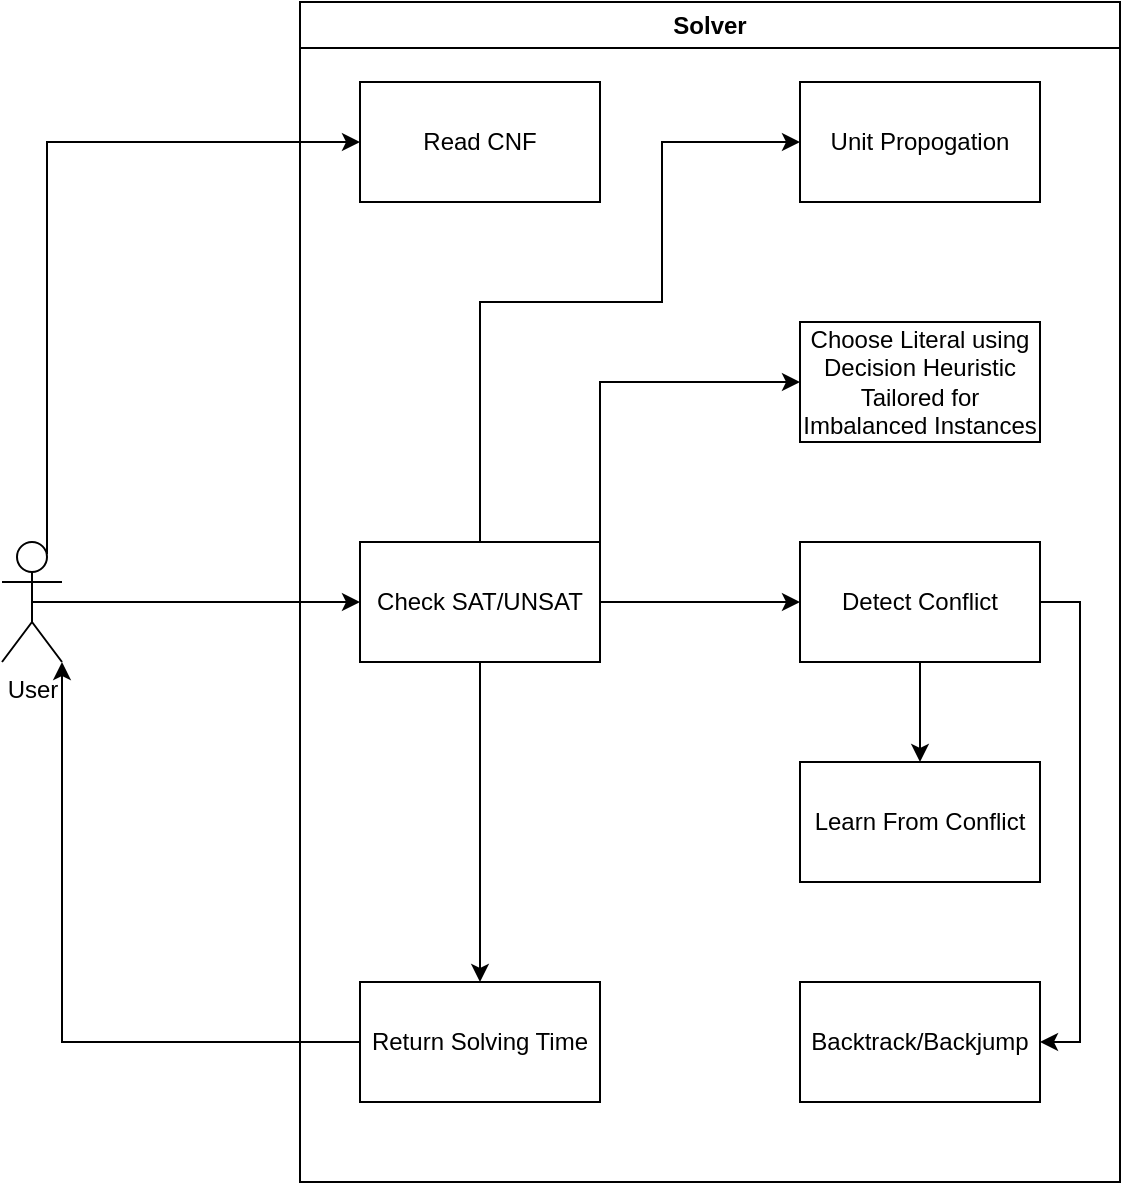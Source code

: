 <mxfile version="24.6.4" type="device">
  <diagram name="Page-1" id="KA8ZA0GdRew1is343427">
    <mxGraphModel dx="1400" dy="696" grid="1" gridSize="10" guides="1" tooltips="1" connect="1" arrows="1" fold="1" page="1" pageScale="1" pageWidth="827" pageHeight="1169" math="0" shadow="0">
      <root>
        <mxCell id="0" />
        <mxCell id="1" parent="0" />
        <mxCell id="eO437W5wz9nSQv7mLp5M-13" style="edgeStyle=orthogonalEdgeStyle;rounded=0;orthogonalLoop=1;jettySize=auto;html=1;exitX=0.75;exitY=0.1;exitDx=0;exitDy=0;exitPerimeter=0;entryX=0;entryY=0.5;entryDx=0;entryDy=0;" edge="1" parent="1" source="eO437W5wz9nSQv7mLp5M-1" target="eO437W5wz9nSQv7mLp5M-3">
          <mxGeometry relative="1" as="geometry">
            <Array as="points">
              <mxPoint x="82" y="190" />
            </Array>
          </mxGeometry>
        </mxCell>
        <mxCell id="eO437W5wz9nSQv7mLp5M-14" style="edgeStyle=orthogonalEdgeStyle;rounded=0;orthogonalLoop=1;jettySize=auto;html=1;exitX=0.5;exitY=0.5;exitDx=0;exitDy=0;exitPerimeter=0;entryX=0;entryY=0.5;entryDx=0;entryDy=0;" edge="1" parent="1" source="eO437W5wz9nSQv7mLp5M-1" target="eO437W5wz9nSQv7mLp5M-4">
          <mxGeometry relative="1" as="geometry" />
        </mxCell>
        <mxCell id="eO437W5wz9nSQv7mLp5M-1" value="User" style="shape=umlActor;verticalLabelPosition=bottom;verticalAlign=top;html=1;outlineConnect=0;" vertex="1" parent="1">
          <mxGeometry x="60" y="390" width="30" height="60" as="geometry" />
        </mxCell>
        <mxCell id="eO437W5wz9nSQv7mLp5M-2" value="Solver" style="swimlane;whiteSpace=wrap;html=1;" vertex="1" parent="1">
          <mxGeometry x="209" y="120" width="410" height="590" as="geometry" />
        </mxCell>
        <mxCell id="eO437W5wz9nSQv7mLp5M-3" value="Read CNF" style="rounded=0;whiteSpace=wrap;html=1;" vertex="1" parent="eO437W5wz9nSQv7mLp5M-2">
          <mxGeometry x="30" y="40" width="120" height="60" as="geometry" />
        </mxCell>
        <mxCell id="eO437W5wz9nSQv7mLp5M-16" style="edgeStyle=orthogonalEdgeStyle;rounded=0;orthogonalLoop=1;jettySize=auto;html=1;exitX=0.5;exitY=0;exitDx=0;exitDy=0;entryX=0;entryY=0.5;entryDx=0;entryDy=0;" edge="1" parent="eO437W5wz9nSQv7mLp5M-2" source="eO437W5wz9nSQv7mLp5M-4" target="eO437W5wz9nSQv7mLp5M-5">
          <mxGeometry relative="1" as="geometry">
            <Array as="points">
              <mxPoint x="90" y="150" />
              <mxPoint x="181" y="150" />
              <mxPoint x="181" y="70" />
            </Array>
          </mxGeometry>
        </mxCell>
        <mxCell id="eO437W5wz9nSQv7mLp5M-17" style="edgeStyle=orthogonalEdgeStyle;rounded=0;orthogonalLoop=1;jettySize=auto;html=1;exitX=1;exitY=0;exitDx=0;exitDy=0;entryX=0;entryY=0.5;entryDx=0;entryDy=0;" edge="1" parent="eO437W5wz9nSQv7mLp5M-2" source="eO437W5wz9nSQv7mLp5M-4" target="eO437W5wz9nSQv7mLp5M-6">
          <mxGeometry relative="1" as="geometry" />
        </mxCell>
        <mxCell id="eO437W5wz9nSQv7mLp5M-18" style="edgeStyle=orthogonalEdgeStyle;rounded=0;orthogonalLoop=1;jettySize=auto;html=1;exitX=1;exitY=0.5;exitDx=0;exitDy=0;entryX=0;entryY=0.5;entryDx=0;entryDy=0;" edge="1" parent="eO437W5wz9nSQv7mLp5M-2" source="eO437W5wz9nSQv7mLp5M-4" target="eO437W5wz9nSQv7mLp5M-7">
          <mxGeometry relative="1" as="geometry" />
        </mxCell>
        <mxCell id="eO437W5wz9nSQv7mLp5M-21" style="edgeStyle=orthogonalEdgeStyle;rounded=0;orthogonalLoop=1;jettySize=auto;html=1;exitX=0.5;exitY=1;exitDx=0;exitDy=0;entryX=0.5;entryY=0;entryDx=0;entryDy=0;" edge="1" parent="eO437W5wz9nSQv7mLp5M-2" source="eO437W5wz9nSQv7mLp5M-4" target="eO437W5wz9nSQv7mLp5M-10">
          <mxGeometry relative="1" as="geometry" />
        </mxCell>
        <mxCell id="eO437W5wz9nSQv7mLp5M-4" value="Check SAT/UNSAT" style="rounded=0;whiteSpace=wrap;html=1;" vertex="1" parent="eO437W5wz9nSQv7mLp5M-2">
          <mxGeometry x="30" y="270" width="120" height="60" as="geometry" />
        </mxCell>
        <mxCell id="eO437W5wz9nSQv7mLp5M-5" value="Unit Propogation" style="rounded=0;whiteSpace=wrap;html=1;" vertex="1" parent="eO437W5wz9nSQv7mLp5M-2">
          <mxGeometry x="250" y="40" width="120" height="60" as="geometry" />
        </mxCell>
        <mxCell id="eO437W5wz9nSQv7mLp5M-6" value="Choose Literal using Decision Heuristic Tailored for Imbalanced Instances" style="rounded=0;whiteSpace=wrap;html=1;" vertex="1" parent="eO437W5wz9nSQv7mLp5M-2">
          <mxGeometry x="250" y="160" width="120" height="60" as="geometry" />
        </mxCell>
        <mxCell id="eO437W5wz9nSQv7mLp5M-19" style="edgeStyle=orthogonalEdgeStyle;rounded=0;orthogonalLoop=1;jettySize=auto;html=1;exitX=0.5;exitY=1;exitDx=0;exitDy=0;" edge="1" parent="eO437W5wz9nSQv7mLp5M-2" source="eO437W5wz9nSQv7mLp5M-7" target="eO437W5wz9nSQv7mLp5M-8">
          <mxGeometry relative="1" as="geometry" />
        </mxCell>
        <mxCell id="eO437W5wz9nSQv7mLp5M-20" style="edgeStyle=orthogonalEdgeStyle;rounded=0;orthogonalLoop=1;jettySize=auto;html=1;exitX=1;exitY=0.5;exitDx=0;exitDy=0;entryX=1;entryY=0.5;entryDx=0;entryDy=0;" edge="1" parent="eO437W5wz9nSQv7mLp5M-2" source="eO437W5wz9nSQv7mLp5M-7" target="eO437W5wz9nSQv7mLp5M-9">
          <mxGeometry relative="1" as="geometry">
            <mxPoint x="381" y="520" as="targetPoint" />
          </mxGeometry>
        </mxCell>
        <mxCell id="eO437W5wz9nSQv7mLp5M-7" value="Detect Conflict" style="rounded=0;whiteSpace=wrap;html=1;" vertex="1" parent="eO437W5wz9nSQv7mLp5M-2">
          <mxGeometry x="250" y="270" width="120" height="60" as="geometry" />
        </mxCell>
        <mxCell id="eO437W5wz9nSQv7mLp5M-8" value="Learn From Conflict" style="rounded=0;whiteSpace=wrap;html=1;" vertex="1" parent="eO437W5wz9nSQv7mLp5M-2">
          <mxGeometry x="250" y="380" width="120" height="60" as="geometry" />
        </mxCell>
        <mxCell id="eO437W5wz9nSQv7mLp5M-9" value="Backtrack/Backjump" style="rounded=0;whiteSpace=wrap;html=1;" vertex="1" parent="eO437W5wz9nSQv7mLp5M-2">
          <mxGeometry x="250" y="490" width="120" height="60" as="geometry" />
        </mxCell>
        <mxCell id="eO437W5wz9nSQv7mLp5M-10" value="Return Solving Time" style="rounded=0;whiteSpace=wrap;html=1;" vertex="1" parent="eO437W5wz9nSQv7mLp5M-2">
          <mxGeometry x="30" y="490" width="120" height="60" as="geometry" />
        </mxCell>
        <mxCell id="eO437W5wz9nSQv7mLp5M-15" style="edgeStyle=orthogonalEdgeStyle;rounded=0;orthogonalLoop=1;jettySize=auto;html=1;exitX=0;exitY=0.5;exitDx=0;exitDy=0;entryX=1;entryY=1;entryDx=0;entryDy=0;entryPerimeter=0;" edge="1" parent="1" source="eO437W5wz9nSQv7mLp5M-10" target="eO437W5wz9nSQv7mLp5M-1">
          <mxGeometry relative="1" as="geometry" />
        </mxCell>
      </root>
    </mxGraphModel>
  </diagram>
</mxfile>
